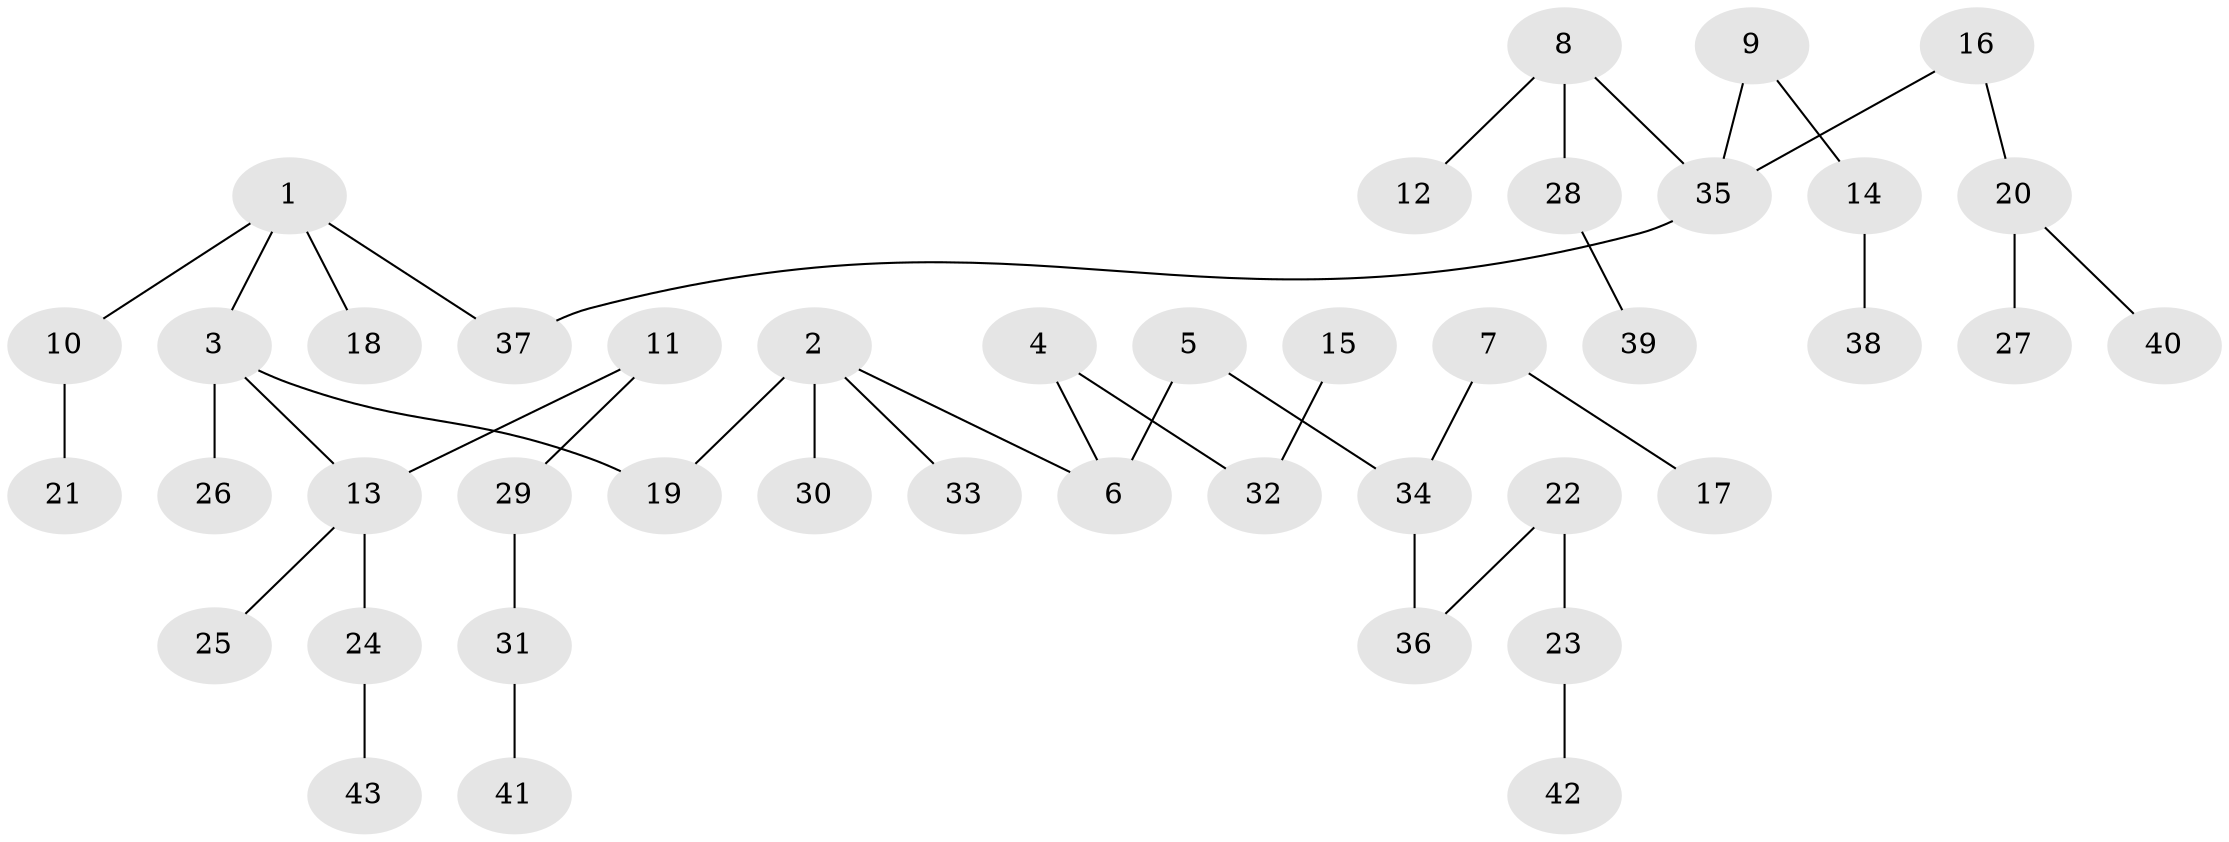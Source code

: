 // original degree distribution, {3: 0.20930232558139536, 4: 0.046511627906976744, 2: 0.313953488372093, 5: 0.011627906976744186, 1: 0.4069767441860465, 6: 0.011627906976744186}
// Generated by graph-tools (version 1.1) at 2025/02/03/09/25 03:02:17]
// undirected, 43 vertices, 42 edges
graph export_dot {
graph [start="1"]
  node [color=gray90,style=filled];
  1;
  2;
  3;
  4;
  5;
  6;
  7;
  8;
  9;
  10;
  11;
  12;
  13;
  14;
  15;
  16;
  17;
  18;
  19;
  20;
  21;
  22;
  23;
  24;
  25;
  26;
  27;
  28;
  29;
  30;
  31;
  32;
  33;
  34;
  35;
  36;
  37;
  38;
  39;
  40;
  41;
  42;
  43;
  1 -- 3 [weight=1.0];
  1 -- 10 [weight=1.0];
  1 -- 18 [weight=1.0];
  1 -- 37 [weight=1.0];
  2 -- 6 [weight=1.0];
  2 -- 19 [weight=1.0];
  2 -- 30 [weight=1.0];
  2 -- 33 [weight=1.0];
  3 -- 13 [weight=1.0];
  3 -- 19 [weight=1.0];
  3 -- 26 [weight=1.0];
  4 -- 6 [weight=1.0];
  4 -- 32 [weight=1.0];
  5 -- 6 [weight=1.0];
  5 -- 34 [weight=1.0];
  7 -- 17 [weight=1.0];
  7 -- 34 [weight=1.0];
  8 -- 12 [weight=1.0];
  8 -- 28 [weight=1.0];
  8 -- 35 [weight=1.0];
  9 -- 14 [weight=1.0];
  9 -- 35 [weight=1.0];
  10 -- 21 [weight=1.0];
  11 -- 13 [weight=1.0];
  11 -- 29 [weight=1.0];
  13 -- 24 [weight=1.0];
  13 -- 25 [weight=1.0];
  14 -- 38 [weight=1.0];
  15 -- 32 [weight=1.0];
  16 -- 20 [weight=1.0];
  16 -- 35 [weight=1.0];
  20 -- 27 [weight=1.0];
  20 -- 40 [weight=1.0];
  22 -- 23 [weight=1.0];
  22 -- 36 [weight=1.0];
  23 -- 42 [weight=1.0];
  24 -- 43 [weight=1.0];
  28 -- 39 [weight=1.0];
  29 -- 31 [weight=1.0];
  31 -- 41 [weight=1.0];
  34 -- 36 [weight=1.0];
  35 -- 37 [weight=1.0];
}
